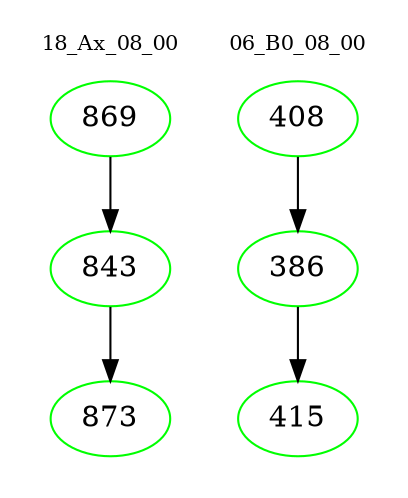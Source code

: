 digraph{
subgraph cluster_0 {
color = white
label = "18_Ax_08_00";
fontsize=10;
T0_869 [label="869", color="green"]
T0_869 -> T0_843 [color="black"]
T0_843 [label="843", color="green"]
T0_843 -> T0_873 [color="black"]
T0_873 [label="873", color="green"]
}
subgraph cluster_1 {
color = white
label = "06_B0_08_00";
fontsize=10;
T1_408 [label="408", color="green"]
T1_408 -> T1_386 [color="black"]
T1_386 [label="386", color="green"]
T1_386 -> T1_415 [color="black"]
T1_415 [label="415", color="green"]
}
}
